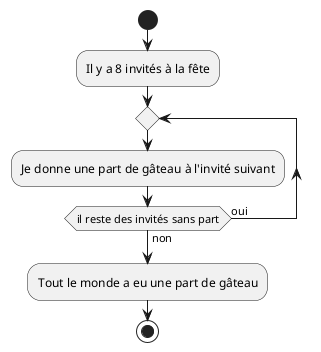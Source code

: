 @startuml
start
:Il y a 8 invités à la fête;
repeat
  :Je donne une part de gâteau à l'invité suivant;
repeat while (il reste des invités sans part) is (oui) not (non)
:Tout le monde a eu une part de gâteau;
stop
@enduml
